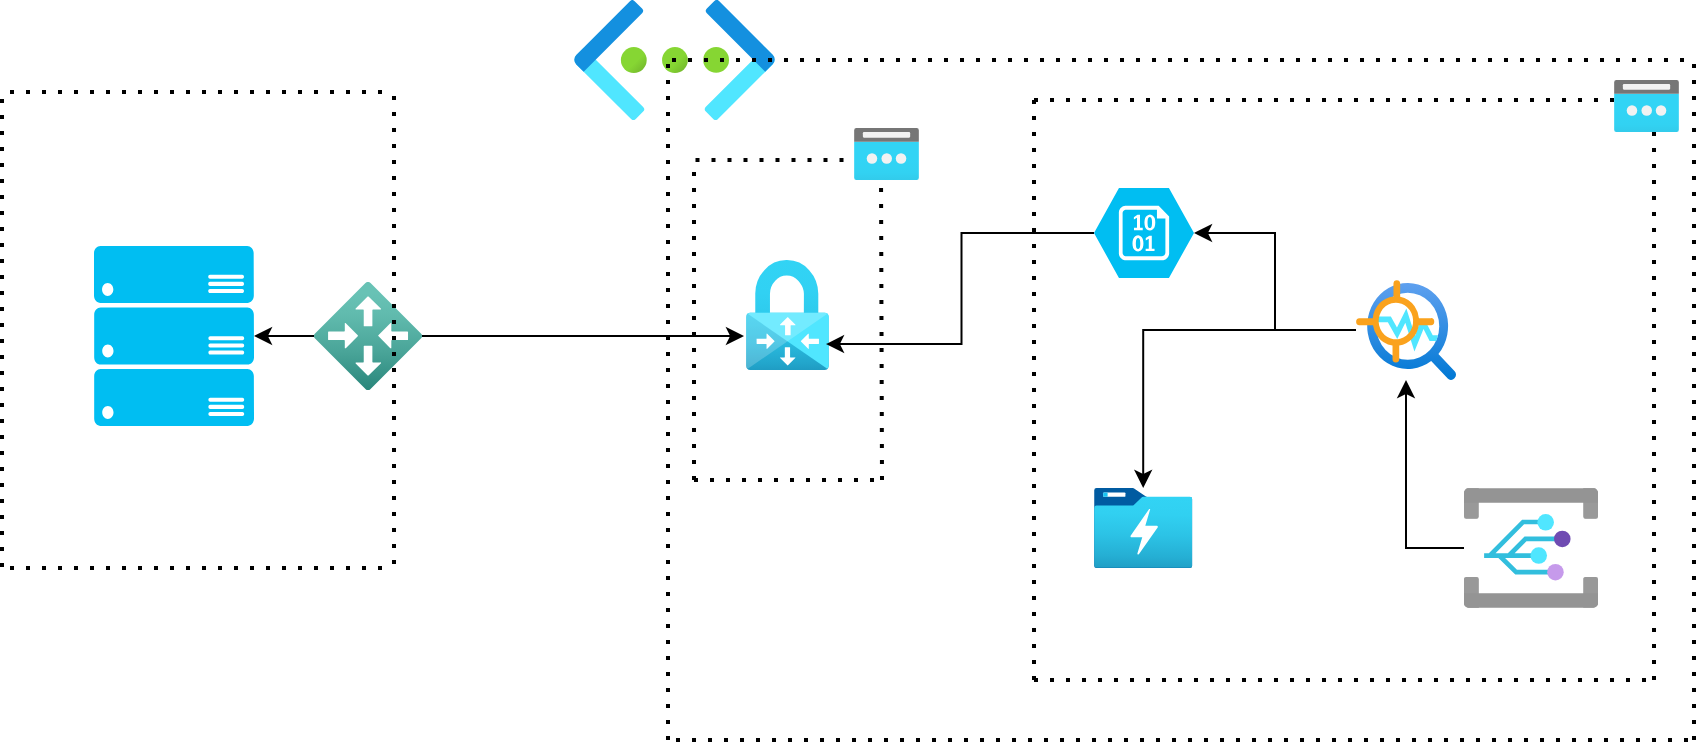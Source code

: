 <mxfile version="24.6.5" type="github">
  <diagram id="WI9T0HZ2pTsCkuznbFz-" name="Page-1">
    <mxGraphModel dx="1434" dy="722" grid="1" gridSize="10" guides="1" tooltips="1" connect="1" arrows="1" fold="1" page="1" pageScale="1" pageWidth="1169" pageHeight="827" math="0" shadow="0">
      <root>
        <mxCell id="0" />
        <mxCell id="1" parent="0" />
        <mxCell id="YWxAvAplYOf0eeSjQPEd-2" value="" style="verticalLabelPosition=bottom;html=1;verticalAlign=top;align=center;strokeColor=none;fillColor=#00BEF2;shape=mxgraph.azure.server_rack;" parent="1" vertex="1">
          <mxGeometry x="80" y="333" width="80" height="90" as="geometry" />
        </mxCell>
        <mxCell id="YWxAvAplYOf0eeSjQPEd-3" value="" style="verticalLabelPosition=bottom;html=1;verticalAlign=top;align=center;strokeColor=none;fillColor=#00BEF2;shape=mxgraph.azure.storage_blob;" parent="1" vertex="1">
          <mxGeometry x="580" y="304" width="50" height="45" as="geometry" />
        </mxCell>
        <mxCell id="YWxAvAplYOf0eeSjQPEd-22" style="edgeStyle=orthogonalEdgeStyle;rounded=0;orthogonalLoop=1;jettySize=auto;html=1;" parent="1" source="YWxAvAplYOf0eeSjQPEd-7" target="YWxAvAplYOf0eeSjQPEd-8" edge="1">
          <mxGeometry relative="1" as="geometry" />
        </mxCell>
        <mxCell id="YWxAvAplYOf0eeSjQPEd-7" value="" style="image;aspect=fixed;html=1;points=[];align=center;fontSize=12;image=img/lib/azure2/ai_machine_learning/Anomaly_Detector.svg;" parent="1" vertex="1">
          <mxGeometry x="711" y="350" width="50" height="50" as="geometry" />
        </mxCell>
        <mxCell id="YWxAvAplYOf0eeSjQPEd-8" value="" style="image;aspect=fixed;html=1;points=[];align=center;fontSize=12;image=img/lib/azure2/storage/Data_Lake_Storage_Gen1.svg;" parent="1" vertex="1">
          <mxGeometry x="580" y="454" width="49.23" height="40" as="geometry" />
        </mxCell>
        <mxCell id="YWxAvAplYOf0eeSjQPEd-10" value="" style="image;aspect=fixed;html=1;points=[];align=center;fontSize=12;image=img/lib/azure2/networking/Local_Network_Gateways.svg;" parent="1" vertex="1">
          <mxGeometry x="190" y="351" width="54" height="54" as="geometry" />
        </mxCell>
        <mxCell id="YWxAvAplYOf0eeSjQPEd-13" value="" style="image;aspect=fixed;html=1;points=[];align=center;fontSize=12;image=img/lib/azure2/networking/Virtual_Network_Gateways.svg;" parent="1" vertex="1">
          <mxGeometry x="406" y="340" width="41.45" height="55" as="geometry" />
        </mxCell>
        <mxCell id="YWxAvAplYOf0eeSjQPEd-14" style="edgeStyle=orthogonalEdgeStyle;rounded=0;orthogonalLoop=1;jettySize=auto;html=1;entryX=-0.024;entryY=0.691;entryDx=0;entryDy=0;entryPerimeter=0;" parent="1" source="YWxAvAplYOf0eeSjQPEd-10" target="YWxAvAplYOf0eeSjQPEd-13" edge="1">
          <mxGeometry relative="1" as="geometry" />
        </mxCell>
        <mxCell id="YWxAvAplYOf0eeSjQPEd-16" style="edgeStyle=orthogonalEdgeStyle;rounded=0;orthogonalLoop=1;jettySize=auto;html=1;entryX=1;entryY=0.5;entryDx=0;entryDy=0;entryPerimeter=0;" parent="1" source="YWxAvAplYOf0eeSjQPEd-10" target="YWxAvAplYOf0eeSjQPEd-2" edge="1">
          <mxGeometry relative="1" as="geometry" />
        </mxCell>
        <mxCell id="YWxAvAplYOf0eeSjQPEd-17" value="" style="image;aspect=fixed;html=1;points=[];align=center;fontSize=12;image=img/lib/azure2/networking/Virtual_Networks.svg;" parent="1" vertex="1">
          <mxGeometry x="320" y="210" width="100.5" height="60" as="geometry" />
        </mxCell>
        <mxCell id="YWxAvAplYOf0eeSjQPEd-19" style="edgeStyle=orthogonalEdgeStyle;rounded=0;orthogonalLoop=1;jettySize=auto;html=1;entryX=1;entryY=0.5;entryDx=0;entryDy=0;entryPerimeter=0;" parent="1" source="YWxAvAplYOf0eeSjQPEd-7" target="YWxAvAplYOf0eeSjQPEd-3" edge="1">
          <mxGeometry relative="1" as="geometry" />
        </mxCell>
        <mxCell id="YWxAvAplYOf0eeSjQPEd-21" style="edgeStyle=orthogonalEdgeStyle;rounded=0;orthogonalLoop=1;jettySize=auto;html=1;" parent="1" source="YWxAvAplYOf0eeSjQPEd-20" target="YWxAvAplYOf0eeSjQPEd-7" edge="1">
          <mxGeometry relative="1" as="geometry" />
        </mxCell>
        <mxCell id="YWxAvAplYOf0eeSjQPEd-20" value="" style="image;aspect=fixed;html=1;points=[];align=center;fontSize=12;image=img/lib/azure2/integration/Event_Grid_Domains.svg;" parent="1" vertex="1">
          <mxGeometry x="765" y="454" width="67" height="60" as="geometry" />
        </mxCell>
        <mxCell id="YWxAvAplYOf0eeSjQPEd-25" value="" style="endArrow=none;dashed=1;html=1;dashPattern=1 3;strokeWidth=2;rounded=0;" parent="1" edge="1">
          <mxGeometry width="50" height="50" relative="1" as="geometry">
            <mxPoint x="369" y="240" as="sourcePoint" />
            <mxPoint x="879" y="240" as="targetPoint" />
          </mxGeometry>
        </mxCell>
        <mxCell id="YWxAvAplYOf0eeSjQPEd-26" value="" style="endArrow=none;dashed=1;html=1;dashPattern=1 3;strokeWidth=2;rounded=0;" parent="1" edge="1">
          <mxGeometry width="50" height="50" relative="1" as="geometry">
            <mxPoint x="367" y="580" as="sourcePoint" />
            <mxPoint x="367" y="240" as="targetPoint" />
          </mxGeometry>
        </mxCell>
        <mxCell id="YWxAvAplYOf0eeSjQPEd-27" value="" style="endArrow=none;dashed=1;html=1;dashPattern=1 3;strokeWidth=2;rounded=0;" parent="1" edge="1">
          <mxGeometry width="50" height="50" relative="1" as="geometry">
            <mxPoint x="371" y="580" as="sourcePoint" />
            <mxPoint x="881" y="580" as="targetPoint" />
          </mxGeometry>
        </mxCell>
        <mxCell id="YWxAvAplYOf0eeSjQPEd-28" value="" style="endArrow=none;dashed=1;html=1;dashPattern=1 3;strokeWidth=2;rounded=0;" parent="1" edge="1">
          <mxGeometry width="50" height="50" relative="1" as="geometry">
            <mxPoint x="880" y="580" as="sourcePoint" />
            <mxPoint x="880" y="240" as="targetPoint" />
          </mxGeometry>
        </mxCell>
        <mxCell id="YWxAvAplYOf0eeSjQPEd-29" value="" style="endArrow=none;dashed=1;html=1;dashPattern=1 3;strokeWidth=2;rounded=0;" parent="1" edge="1">
          <mxGeometry width="50" height="50" relative="1" as="geometry">
            <mxPoint x="380" y="450" as="sourcePoint" />
            <mxPoint x="380" y="290" as="targetPoint" />
          </mxGeometry>
        </mxCell>
        <mxCell id="YWxAvAplYOf0eeSjQPEd-30" value="" style="endArrow=none;dashed=1;html=1;dashPattern=1 3;strokeWidth=2;rounded=0;" parent="1" edge="1">
          <mxGeometry width="50" height="50" relative="1" as="geometry">
            <mxPoint x="474" y="450" as="sourcePoint" />
            <mxPoint x="473.5" y="295" as="targetPoint" />
          </mxGeometry>
        </mxCell>
        <mxCell id="YWxAvAplYOf0eeSjQPEd-31" value="" style="endArrow=none;dashed=1;html=1;dashPattern=1 3;strokeWidth=2;rounded=0;" parent="1" edge="1">
          <mxGeometry width="50" height="50" relative="1" as="geometry">
            <mxPoint x="380.75" y="290" as="sourcePoint" />
            <mxPoint x="471.75" y="290" as="targetPoint" />
          </mxGeometry>
        </mxCell>
        <mxCell id="YWxAvAplYOf0eeSjQPEd-33" value="" style="endArrow=none;dashed=1;html=1;dashPattern=1 3;strokeWidth=2;rounded=0;" parent="1" edge="1">
          <mxGeometry width="50" height="50" relative="1" as="geometry">
            <mxPoint x="380" y="450" as="sourcePoint" />
            <mxPoint x="471" y="450" as="targetPoint" />
          </mxGeometry>
        </mxCell>
        <mxCell id="YWxAvAplYOf0eeSjQPEd-34" value="" style="endArrow=none;dashed=1;html=1;dashPattern=1 3;strokeWidth=2;rounded=0;" parent="1" edge="1">
          <mxGeometry width="50" height="50" relative="1" as="geometry">
            <mxPoint x="550" y="260" as="sourcePoint" />
            <mxPoint x="860" y="260" as="targetPoint" />
          </mxGeometry>
        </mxCell>
        <mxCell id="YWxAvAplYOf0eeSjQPEd-35" value="" style="endArrow=none;dashed=1;html=1;dashPattern=1 3;strokeWidth=2;rounded=0;" parent="1" edge="1">
          <mxGeometry width="50" height="50" relative="1" as="geometry">
            <mxPoint x="550" y="550" as="sourcePoint" />
            <mxPoint x="860" y="550" as="targetPoint" />
          </mxGeometry>
        </mxCell>
        <mxCell id="YWxAvAplYOf0eeSjQPEd-36" value="" style="endArrow=none;dashed=1;html=1;dashPattern=1 3;strokeWidth=2;rounded=0;" parent="1" edge="1">
          <mxGeometry width="50" height="50" relative="1" as="geometry">
            <mxPoint x="550" y="550" as="sourcePoint" />
            <mxPoint x="550" y="260" as="targetPoint" />
          </mxGeometry>
        </mxCell>
        <mxCell id="YWxAvAplYOf0eeSjQPEd-37" value="" style="endArrow=none;dashed=1;html=1;dashPattern=1 3;strokeWidth=2;rounded=0;" parent="1" edge="1">
          <mxGeometry width="50" height="50" relative="1" as="geometry">
            <mxPoint x="860" y="550" as="sourcePoint" />
            <mxPoint x="860" y="260" as="targetPoint" />
          </mxGeometry>
        </mxCell>
        <mxCell id="YWxAvAplYOf0eeSjQPEd-38" value="" style="image;aspect=fixed;html=1;points=[];align=center;fontSize=12;image=img/lib/azure2/networking/Public_IP_Addresses.svg;" parent="1" vertex="1">
          <mxGeometry x="460" y="274" width="32.5" height="26" as="geometry" />
        </mxCell>
        <mxCell id="YWxAvAplYOf0eeSjQPEd-39" value="" style="image;aspect=fixed;html=1;points=[];align=center;fontSize=12;image=img/lib/azure2/networking/Public_IP_Addresses.svg;" parent="1" vertex="1">
          <mxGeometry x="840" y="250" width="32.5" height="26" as="geometry" />
        </mxCell>
        <mxCell id="YWxAvAplYOf0eeSjQPEd-41" style="edgeStyle=orthogonalEdgeStyle;rounded=0;orthogonalLoop=1;jettySize=auto;html=1;entryX=0.965;entryY=0.764;entryDx=0;entryDy=0;entryPerimeter=0;" parent="1" source="YWxAvAplYOf0eeSjQPEd-3" target="YWxAvAplYOf0eeSjQPEd-13" edge="1">
          <mxGeometry relative="1" as="geometry" />
        </mxCell>
        <mxCell id="V1-37DesN_3U86-4lCh_-1" value="" style="endArrow=none;dashed=1;html=1;dashPattern=1 3;strokeWidth=2;rounded=0;" edge="1" parent="1">
          <mxGeometry width="50" height="50" relative="1" as="geometry">
            <mxPoint x="38" y="256" as="sourcePoint" />
            <mxPoint x="228" y="256" as="targetPoint" />
          </mxGeometry>
        </mxCell>
        <mxCell id="V1-37DesN_3U86-4lCh_-2" value="" style="endArrow=none;dashed=1;html=1;dashPattern=1 3;strokeWidth=2;rounded=0;" edge="1" parent="1">
          <mxGeometry width="50" height="50" relative="1" as="geometry">
            <mxPoint x="38" y="494" as="sourcePoint" />
            <mxPoint x="228" y="494" as="targetPoint" />
          </mxGeometry>
        </mxCell>
        <mxCell id="V1-37DesN_3U86-4lCh_-3" value="" style="endArrow=none;dashed=1;html=1;dashPattern=1 3;strokeWidth=2;rounded=0;" edge="1" parent="1">
          <mxGeometry width="50" height="50" relative="1" as="geometry">
            <mxPoint x="230" y="492" as="sourcePoint" />
            <mxPoint x="230" y="254.5" as="targetPoint" />
          </mxGeometry>
        </mxCell>
        <mxCell id="V1-37DesN_3U86-4lCh_-5" value="" style="endArrow=none;dashed=1;html=1;dashPattern=1 3;strokeWidth=2;rounded=0;" edge="1" parent="1">
          <mxGeometry width="50" height="50" relative="1" as="geometry">
            <mxPoint x="34" y="493.5" as="sourcePoint" />
            <mxPoint x="34" y="256" as="targetPoint" />
          </mxGeometry>
        </mxCell>
      </root>
    </mxGraphModel>
  </diagram>
</mxfile>
